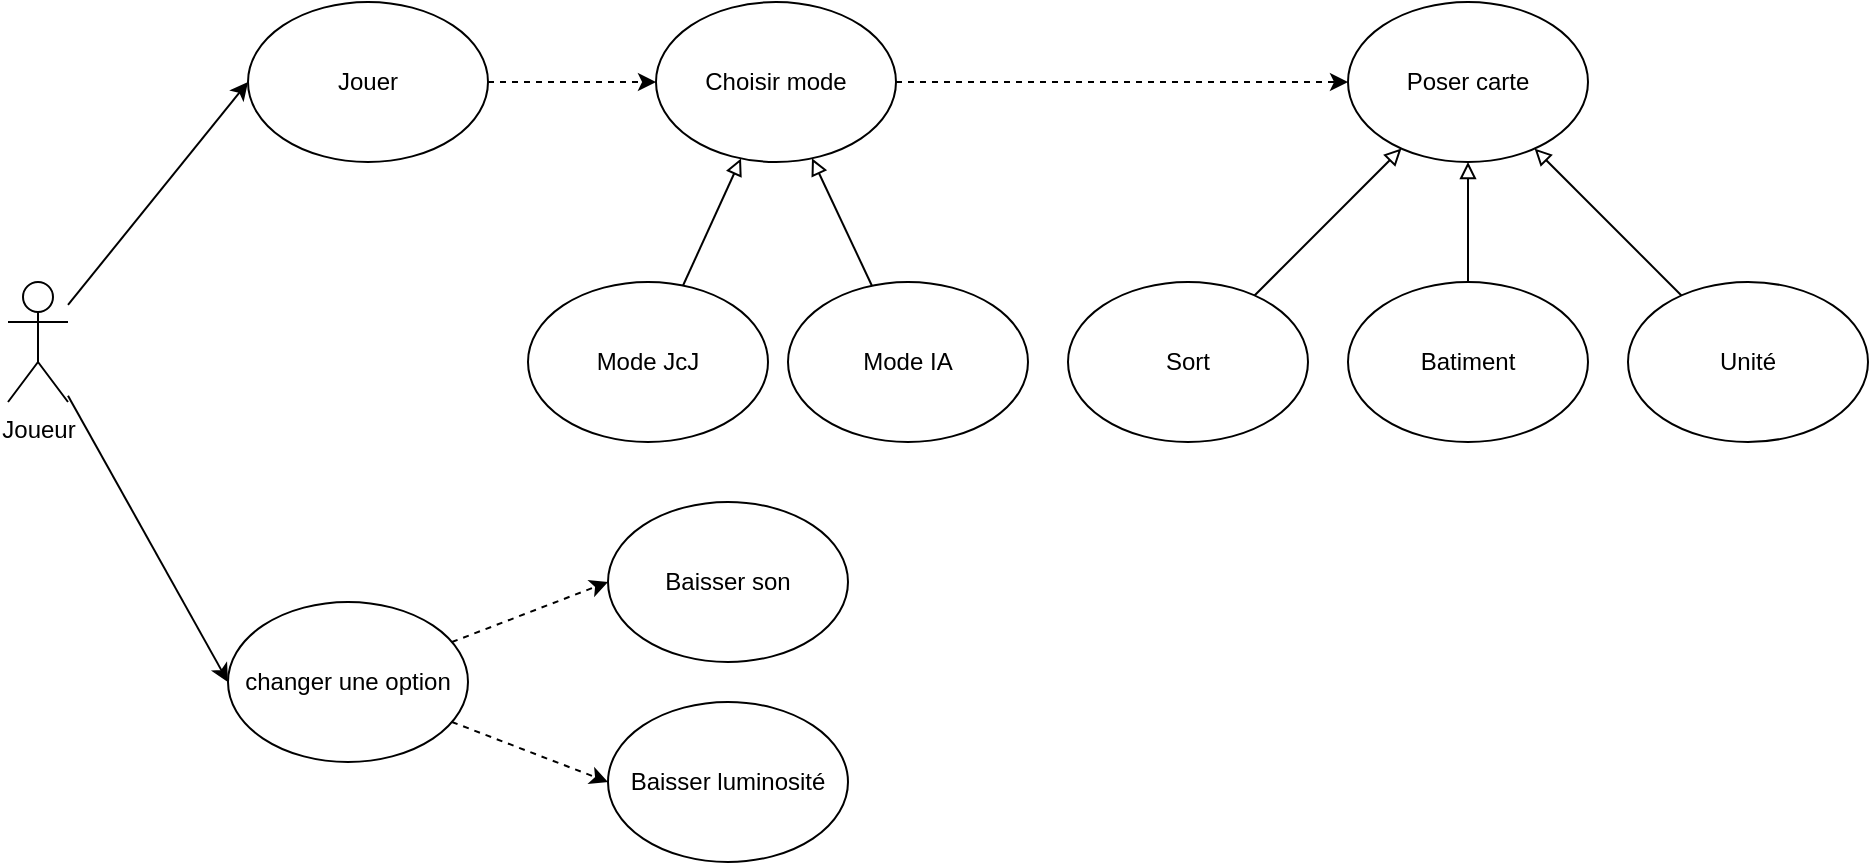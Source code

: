 <mxfile version="15.7.3" type="device"><diagram id="U85ezWueLhjX6kDZP01Q" name="Page-1"><mxGraphModel dx="1117" dy="770" grid="1" gridSize="10" guides="1" tooltips="1" connect="1" arrows="1" fold="1" page="1" pageScale="1" pageWidth="827" pageHeight="1169" math="0" shadow="0"><root><mxCell id="0"/><mxCell id="1" parent="0"/><mxCell id="LYwPz1iO8e0jwZeAvz4W-5" style="edgeStyle=none;rounded=0;orthogonalLoop=1;jettySize=auto;html=1;entryX=0;entryY=0.5;entryDx=0;entryDy=0;" edge="1" parent="1" source="4KF1udHp_gO-GbvlZbRH-1" target="4KF1udHp_gO-GbvlZbRH-3"><mxGeometry relative="1" as="geometry"/></mxCell><mxCell id="LYwPz1iO8e0jwZeAvz4W-6" style="edgeStyle=none;rounded=0;orthogonalLoop=1;jettySize=auto;html=1;entryX=0;entryY=0.5;entryDx=0;entryDy=0;" edge="1" parent="1" source="4KF1udHp_gO-GbvlZbRH-1" target="4KF1udHp_gO-GbvlZbRH-2"><mxGeometry relative="1" as="geometry"/></mxCell><mxCell id="4KF1udHp_gO-GbvlZbRH-1" value="Joueur" style="shape=umlActor;verticalLabelPosition=bottom;verticalAlign=top;html=1;outlineConnect=0;" parent="1" vertex="1"><mxGeometry x="90" y="220" width="30" height="60" as="geometry"/></mxCell><mxCell id="LYwPz1iO8e0jwZeAvz4W-15" style="edgeStyle=none;rounded=0;orthogonalLoop=1;jettySize=auto;html=1;entryX=0;entryY=0.5;entryDx=0;entryDy=0;dashed=1;" edge="1" parent="1" source="4KF1udHp_gO-GbvlZbRH-2" target="LYwPz1iO8e0jwZeAvz4W-14"><mxGeometry relative="1" as="geometry"/></mxCell><mxCell id="4KF1udHp_gO-GbvlZbRH-2" value="Jouer" style="ellipse;whiteSpace=wrap;html=1;" parent="1" vertex="1"><mxGeometry x="210" y="80" width="120" height="80" as="geometry"/></mxCell><mxCell id="LYwPz1iO8e0jwZeAvz4W-3" style="rounded=0;orthogonalLoop=1;jettySize=auto;html=1;entryX=0;entryY=0.5;entryDx=0;entryDy=0;dashed=1;" edge="1" parent="1" source="4KF1udHp_gO-GbvlZbRH-3" target="LYwPz1iO8e0jwZeAvz4W-1"><mxGeometry relative="1" as="geometry"/></mxCell><mxCell id="LYwPz1iO8e0jwZeAvz4W-4" style="edgeStyle=none;rounded=0;orthogonalLoop=1;jettySize=auto;html=1;entryX=0;entryY=0.5;entryDx=0;entryDy=0;dashed=1;" edge="1" parent="1" source="4KF1udHp_gO-GbvlZbRH-3" target="LYwPz1iO8e0jwZeAvz4W-2"><mxGeometry relative="1" as="geometry"/></mxCell><mxCell id="4KF1udHp_gO-GbvlZbRH-3" value="changer une option" style="ellipse;whiteSpace=wrap;html=1;" parent="1" vertex="1"><mxGeometry x="200" y="380" width="120" height="80" as="geometry"/></mxCell><mxCell id="LYwPz1iO8e0jwZeAvz4W-17" style="edgeStyle=none;rounded=0;orthogonalLoop=1;jettySize=auto;html=1;endArrow=block;endFill=0;" edge="1" parent="1" source="4KF1udHp_gO-GbvlZbRH-4" target="LYwPz1iO8e0jwZeAvz4W-14"><mxGeometry relative="1" as="geometry"/></mxCell><mxCell id="4KF1udHp_gO-GbvlZbRH-4" value="Mode IA" style="ellipse;whiteSpace=wrap;html=1;" parent="1" vertex="1"><mxGeometry x="480" y="220" width="120" height="80" as="geometry"/></mxCell><mxCell id="LYwPz1iO8e0jwZeAvz4W-1" value="Baisser son" style="ellipse;whiteSpace=wrap;html=1;" vertex="1" parent="1"><mxGeometry x="390" y="330" width="120" height="80" as="geometry"/></mxCell><mxCell id="LYwPz1iO8e0jwZeAvz4W-2" value="Baisser luminosité" style="ellipse;whiteSpace=wrap;html=1;" vertex="1" parent="1"><mxGeometry x="390" y="430" width="120" height="80" as="geometry"/></mxCell><mxCell id="LYwPz1iO8e0jwZeAvz4W-21" style="edgeStyle=none;rounded=0;orthogonalLoop=1;jettySize=auto;html=1;endArrow=block;endFill=0;" edge="1" parent="1" source="LYwPz1iO8e0jwZeAvz4W-11" target="LYwPz1iO8e0jwZeAvz4W-18"><mxGeometry relative="1" as="geometry"/></mxCell><mxCell id="LYwPz1iO8e0jwZeAvz4W-11" value="Sort" style="ellipse;whiteSpace=wrap;html=1;" vertex="1" parent="1"><mxGeometry x="620" y="220" width="120" height="80" as="geometry"/></mxCell><mxCell id="LYwPz1iO8e0jwZeAvz4W-22" style="edgeStyle=none;rounded=0;orthogonalLoop=1;jettySize=auto;html=1;entryX=0.5;entryY=1;entryDx=0;entryDy=0;endArrow=block;endFill=0;" edge="1" parent="1" source="LYwPz1iO8e0jwZeAvz4W-12" target="LYwPz1iO8e0jwZeAvz4W-18"><mxGeometry relative="1" as="geometry"/></mxCell><mxCell id="LYwPz1iO8e0jwZeAvz4W-12" value="Batiment" style="ellipse;whiteSpace=wrap;html=1;" vertex="1" parent="1"><mxGeometry x="760" y="220" width="120" height="80" as="geometry"/></mxCell><mxCell id="LYwPz1iO8e0jwZeAvz4W-16" style="edgeStyle=none;rounded=0;orthogonalLoop=1;jettySize=auto;html=1;endArrow=block;endFill=0;" edge="1" parent="1" source="LYwPz1iO8e0jwZeAvz4W-13" target="LYwPz1iO8e0jwZeAvz4W-14"><mxGeometry relative="1" as="geometry"/></mxCell><mxCell id="LYwPz1iO8e0jwZeAvz4W-13" value="Mode JcJ" style="ellipse;whiteSpace=wrap;html=1;" vertex="1" parent="1"><mxGeometry x="350" y="220" width="120" height="80" as="geometry"/></mxCell><mxCell id="LYwPz1iO8e0jwZeAvz4W-19" style="edgeStyle=none;rounded=0;orthogonalLoop=1;jettySize=auto;html=1;entryX=0;entryY=0.5;entryDx=0;entryDy=0;endArrow=classic;endFill=1;dashed=1;" edge="1" parent="1" source="LYwPz1iO8e0jwZeAvz4W-14" target="LYwPz1iO8e0jwZeAvz4W-18"><mxGeometry relative="1" as="geometry"/></mxCell><mxCell id="LYwPz1iO8e0jwZeAvz4W-14" value="Choisir mode" style="ellipse;whiteSpace=wrap;html=1;" vertex="1" parent="1"><mxGeometry x="414" y="80" width="120" height="80" as="geometry"/></mxCell><mxCell id="LYwPz1iO8e0jwZeAvz4W-18" value="Poser carte" style="ellipse;whiteSpace=wrap;html=1;" vertex="1" parent="1"><mxGeometry x="760" y="80" width="120" height="80" as="geometry"/></mxCell><mxCell id="LYwPz1iO8e0jwZeAvz4W-23" style="edgeStyle=none;rounded=0;orthogonalLoop=1;jettySize=auto;html=1;endArrow=block;endFill=0;" edge="1" parent="1" source="LYwPz1iO8e0jwZeAvz4W-20" target="LYwPz1iO8e0jwZeAvz4W-18"><mxGeometry relative="1" as="geometry"/></mxCell><mxCell id="LYwPz1iO8e0jwZeAvz4W-20" value="Unité" style="ellipse;whiteSpace=wrap;html=1;" vertex="1" parent="1"><mxGeometry x="900" y="220" width="120" height="80" as="geometry"/></mxCell></root></mxGraphModel></diagram></mxfile>